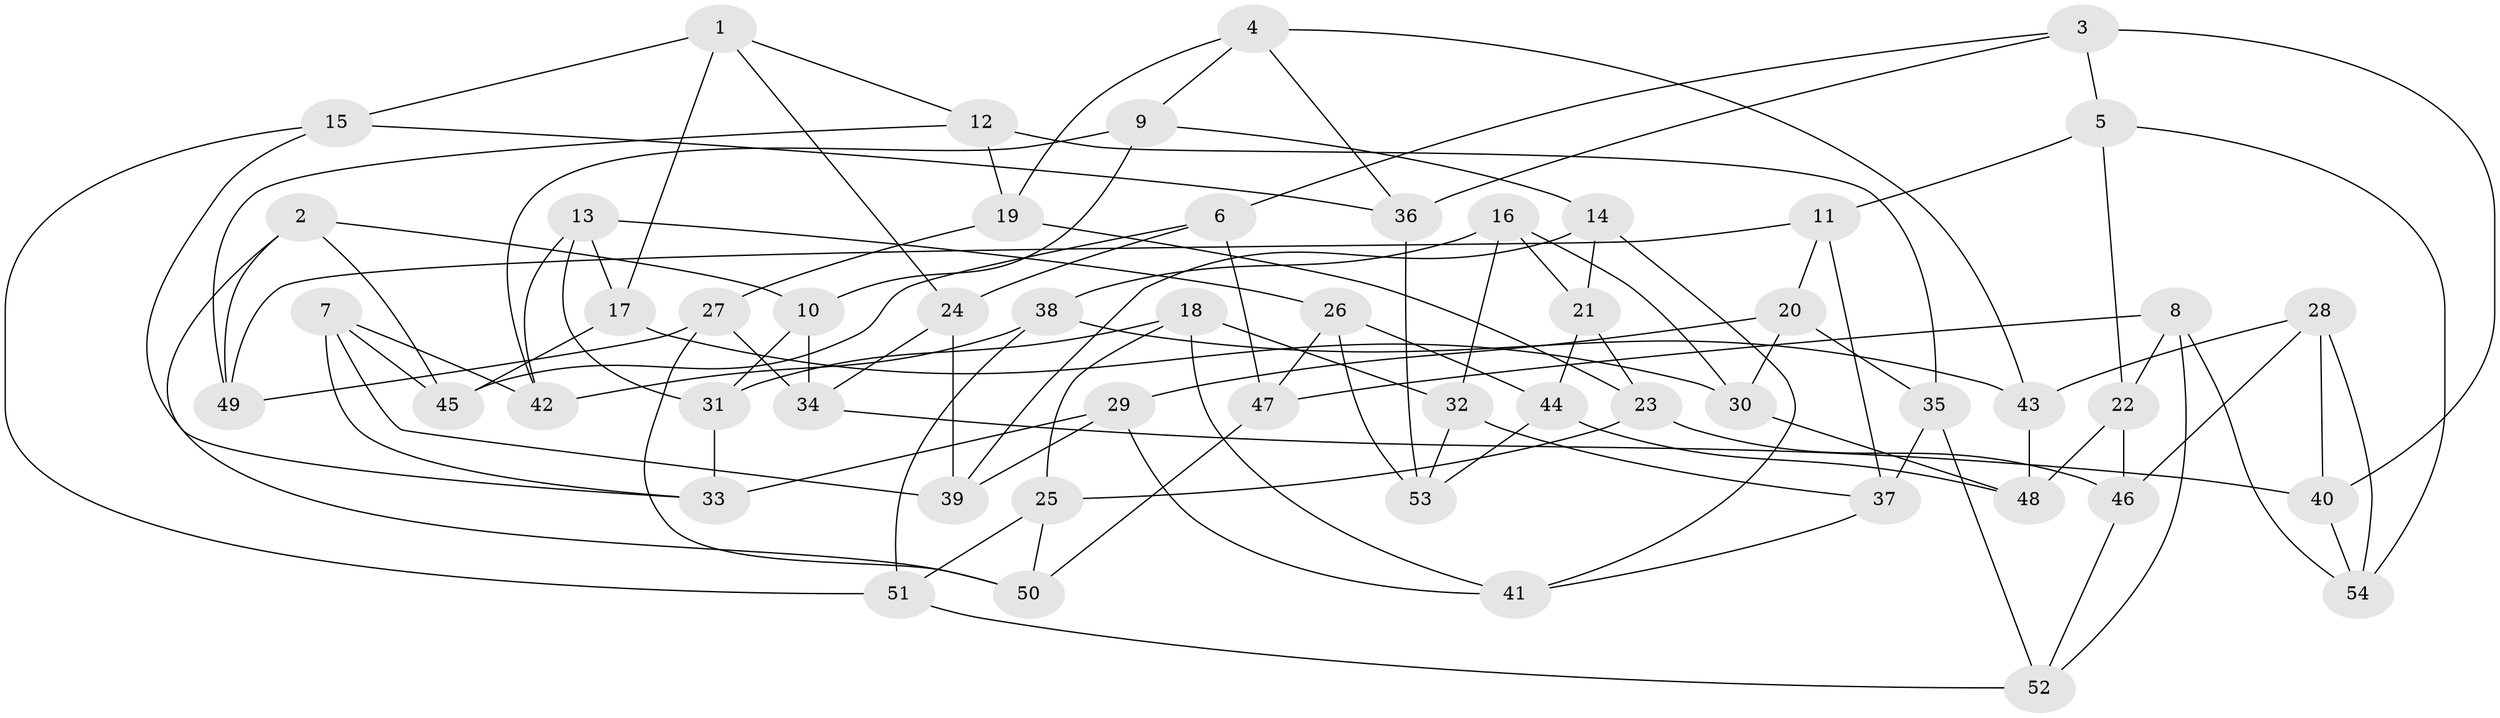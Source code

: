 // Generated by graph-tools (version 1.1) at 2025/11/02/27/25 16:11:45]
// undirected, 54 vertices, 108 edges
graph export_dot {
graph [start="1"]
  node [color=gray90,style=filled];
  1;
  2;
  3;
  4;
  5;
  6;
  7;
  8;
  9;
  10;
  11;
  12;
  13;
  14;
  15;
  16;
  17;
  18;
  19;
  20;
  21;
  22;
  23;
  24;
  25;
  26;
  27;
  28;
  29;
  30;
  31;
  32;
  33;
  34;
  35;
  36;
  37;
  38;
  39;
  40;
  41;
  42;
  43;
  44;
  45;
  46;
  47;
  48;
  49;
  50;
  51;
  52;
  53;
  54;
  1 -- 15;
  1 -- 24;
  1 -- 12;
  1 -- 17;
  2 -- 49;
  2 -- 50;
  2 -- 10;
  2 -- 45;
  3 -- 6;
  3 -- 40;
  3 -- 36;
  3 -- 5;
  4 -- 19;
  4 -- 36;
  4 -- 9;
  4 -- 43;
  5 -- 11;
  5 -- 54;
  5 -- 22;
  6 -- 45;
  6 -- 24;
  6 -- 47;
  7 -- 33;
  7 -- 45;
  7 -- 39;
  7 -- 42;
  8 -- 52;
  8 -- 54;
  8 -- 22;
  8 -- 47;
  9 -- 14;
  9 -- 10;
  9 -- 42;
  10 -- 34;
  10 -- 31;
  11 -- 20;
  11 -- 49;
  11 -- 37;
  12 -- 35;
  12 -- 19;
  12 -- 49;
  13 -- 17;
  13 -- 42;
  13 -- 26;
  13 -- 31;
  14 -- 39;
  14 -- 21;
  14 -- 41;
  15 -- 36;
  15 -- 33;
  15 -- 51;
  16 -- 32;
  16 -- 21;
  16 -- 30;
  16 -- 38;
  17 -- 45;
  17 -- 30;
  18 -- 31;
  18 -- 25;
  18 -- 41;
  18 -- 32;
  19 -- 27;
  19 -- 23;
  20 -- 35;
  20 -- 29;
  20 -- 30;
  21 -- 23;
  21 -- 44;
  22 -- 46;
  22 -- 48;
  23 -- 46;
  23 -- 25;
  24 -- 34;
  24 -- 39;
  25 -- 51;
  25 -- 50;
  26 -- 53;
  26 -- 47;
  26 -- 44;
  27 -- 49;
  27 -- 50;
  27 -- 34;
  28 -- 46;
  28 -- 54;
  28 -- 43;
  28 -- 40;
  29 -- 39;
  29 -- 41;
  29 -- 33;
  30 -- 48;
  31 -- 33;
  32 -- 53;
  32 -- 37;
  34 -- 40;
  35 -- 52;
  35 -- 37;
  36 -- 53;
  37 -- 41;
  38 -- 42;
  38 -- 43;
  38 -- 51;
  40 -- 54;
  43 -- 48;
  44 -- 48;
  44 -- 53;
  46 -- 52;
  47 -- 50;
  51 -- 52;
}
